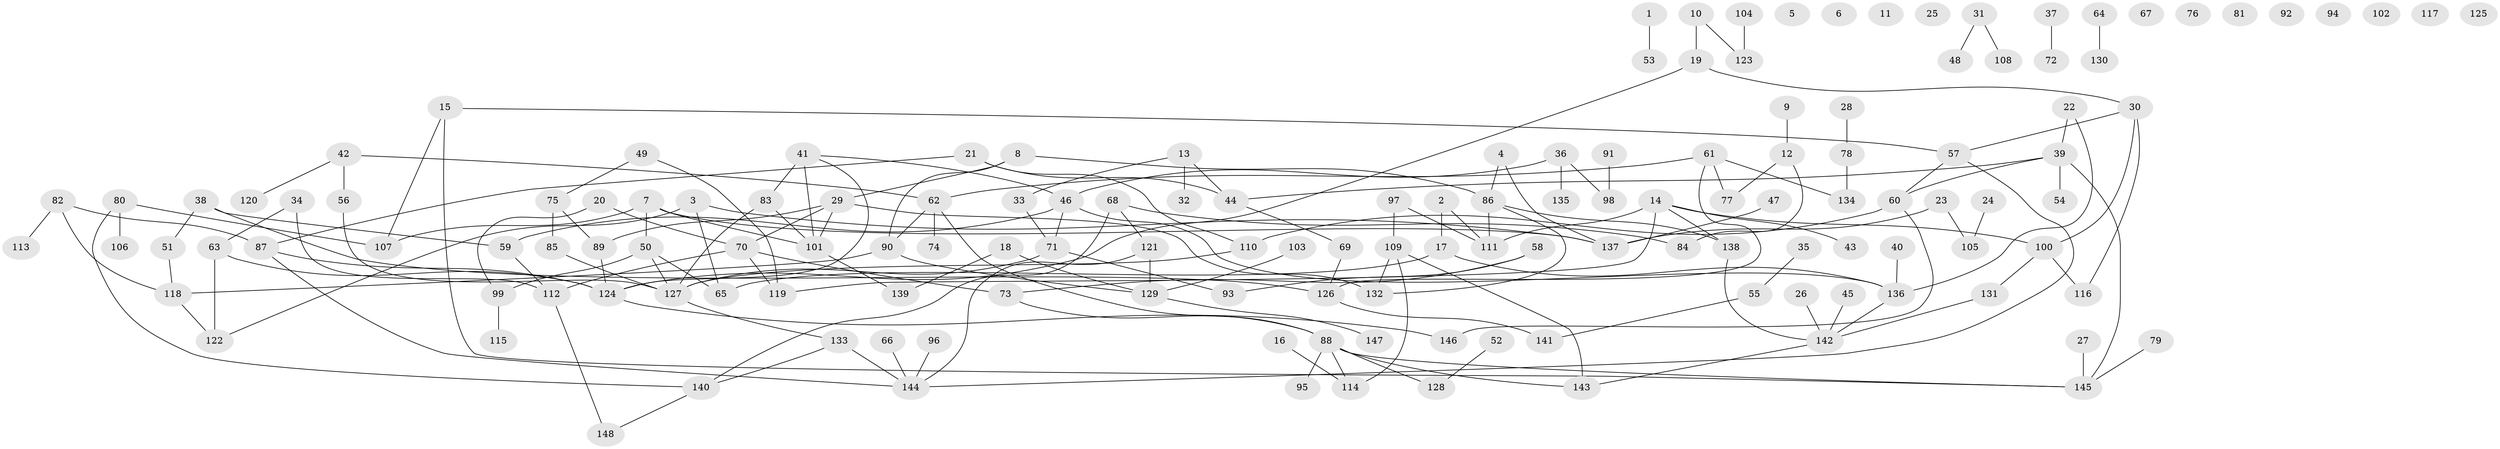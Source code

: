 // Generated by graph-tools (version 1.1) at 2025/00/03/09/25 03:00:53]
// undirected, 148 vertices, 181 edges
graph export_dot {
graph [start="1"]
  node [color=gray90,style=filled];
  1;
  2;
  3;
  4;
  5;
  6;
  7;
  8;
  9;
  10;
  11;
  12;
  13;
  14;
  15;
  16;
  17;
  18;
  19;
  20;
  21;
  22;
  23;
  24;
  25;
  26;
  27;
  28;
  29;
  30;
  31;
  32;
  33;
  34;
  35;
  36;
  37;
  38;
  39;
  40;
  41;
  42;
  43;
  44;
  45;
  46;
  47;
  48;
  49;
  50;
  51;
  52;
  53;
  54;
  55;
  56;
  57;
  58;
  59;
  60;
  61;
  62;
  63;
  64;
  65;
  66;
  67;
  68;
  69;
  70;
  71;
  72;
  73;
  74;
  75;
  76;
  77;
  78;
  79;
  80;
  81;
  82;
  83;
  84;
  85;
  86;
  87;
  88;
  89;
  90;
  91;
  92;
  93;
  94;
  95;
  96;
  97;
  98;
  99;
  100;
  101;
  102;
  103;
  104;
  105;
  106;
  107;
  108;
  109;
  110;
  111;
  112;
  113;
  114;
  115;
  116;
  117;
  118;
  119;
  120;
  121;
  122;
  123;
  124;
  125;
  126;
  127;
  128;
  129;
  130;
  131;
  132;
  133;
  134;
  135;
  136;
  137;
  138;
  139;
  140;
  141;
  142;
  143;
  144;
  145;
  146;
  147;
  148;
  1 -- 53;
  2 -- 17;
  2 -- 111;
  3 -- 65;
  3 -- 122;
  3 -- 137;
  4 -- 86;
  4 -- 137;
  7 -- 50;
  7 -- 101;
  7 -- 107;
  7 -- 137;
  8 -- 29;
  8 -- 86;
  8 -- 90;
  9 -- 12;
  10 -- 19;
  10 -- 123;
  12 -- 77;
  12 -- 84;
  13 -- 32;
  13 -- 33;
  13 -- 44;
  14 -- 43;
  14 -- 100;
  14 -- 111;
  14 -- 119;
  14 -- 138;
  15 -- 57;
  15 -- 107;
  15 -- 145;
  16 -- 114;
  17 -- 65;
  17 -- 136;
  18 -- 129;
  18 -- 139;
  19 -- 30;
  19 -- 124;
  20 -- 70;
  20 -- 99;
  21 -- 44;
  21 -- 87;
  21 -- 110;
  22 -- 39;
  22 -- 136;
  23 -- 105;
  23 -- 137;
  24 -- 105;
  26 -- 142;
  27 -- 145;
  28 -- 78;
  29 -- 70;
  29 -- 89;
  29 -- 101;
  29 -- 132;
  30 -- 57;
  30 -- 100;
  30 -- 116;
  31 -- 48;
  31 -- 108;
  33 -- 71;
  34 -- 63;
  34 -- 112;
  35 -- 55;
  36 -- 46;
  36 -- 98;
  36 -- 135;
  37 -- 72;
  38 -- 51;
  38 -- 59;
  38 -- 126;
  39 -- 44;
  39 -- 54;
  39 -- 60;
  39 -- 145;
  40 -- 136;
  41 -- 46;
  41 -- 83;
  41 -- 101;
  41 -- 124;
  42 -- 56;
  42 -- 62;
  42 -- 120;
  44 -- 69;
  45 -- 142;
  46 -- 59;
  46 -- 71;
  46 -- 136;
  47 -- 137;
  49 -- 75;
  49 -- 119;
  50 -- 65;
  50 -- 99;
  50 -- 127;
  51 -- 118;
  52 -- 128;
  55 -- 141;
  56 -- 127;
  57 -- 60;
  57 -- 144;
  58 -- 73;
  58 -- 93;
  59 -- 112;
  60 -- 110;
  60 -- 146;
  61 -- 62;
  61 -- 77;
  61 -- 126;
  61 -- 134;
  62 -- 74;
  62 -- 88;
  62 -- 90;
  63 -- 122;
  63 -- 124;
  64 -- 130;
  66 -- 144;
  68 -- 84;
  68 -- 121;
  68 -- 140;
  69 -- 126;
  70 -- 73;
  70 -- 112;
  70 -- 119;
  71 -- 93;
  71 -- 127;
  73 -- 88;
  75 -- 85;
  75 -- 89;
  78 -- 134;
  79 -- 145;
  80 -- 106;
  80 -- 107;
  80 -- 140;
  82 -- 87;
  82 -- 113;
  82 -- 118;
  83 -- 101;
  83 -- 127;
  85 -- 127;
  86 -- 111;
  86 -- 132;
  86 -- 138;
  87 -- 124;
  87 -- 144;
  88 -- 95;
  88 -- 114;
  88 -- 128;
  88 -- 143;
  88 -- 145;
  89 -- 124;
  90 -- 118;
  90 -- 129;
  91 -- 98;
  96 -- 144;
  97 -- 109;
  97 -- 111;
  99 -- 115;
  100 -- 116;
  100 -- 131;
  101 -- 139;
  103 -- 129;
  104 -- 123;
  109 -- 114;
  109 -- 132;
  109 -- 143;
  110 -- 127;
  112 -- 148;
  118 -- 122;
  121 -- 129;
  121 -- 144;
  124 -- 146;
  126 -- 141;
  127 -- 133;
  129 -- 147;
  131 -- 142;
  133 -- 140;
  133 -- 144;
  136 -- 142;
  138 -- 142;
  140 -- 148;
  142 -- 143;
}
